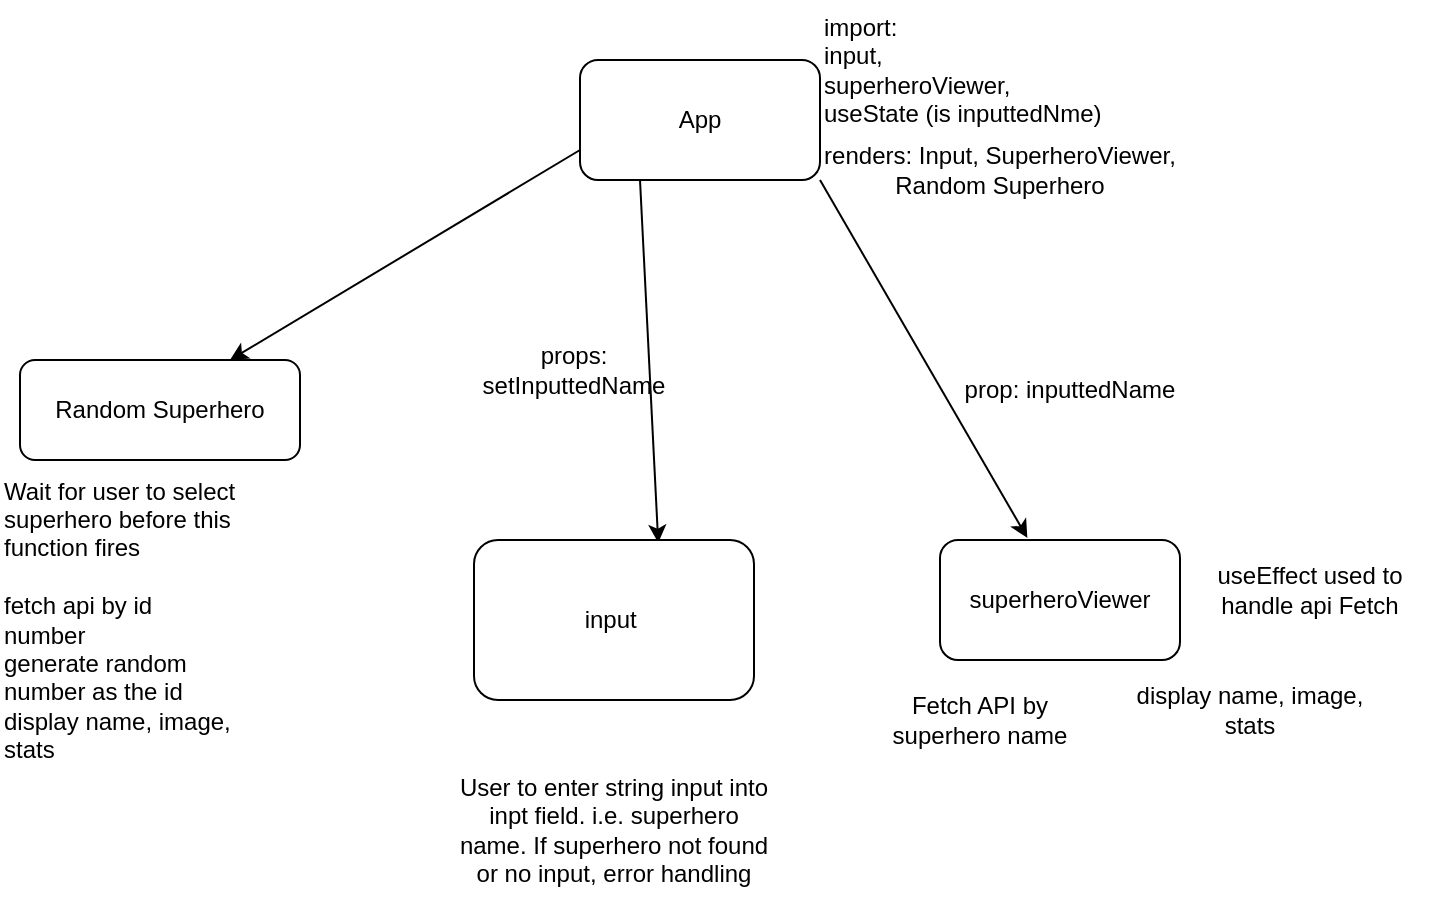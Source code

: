 <mxfile>
    <diagram id="JOhSrmbVpuVVoCXuDtd_" name="Page-1">
        <mxGraphModel dx="831" dy="480" grid="1" gridSize="10" guides="1" tooltips="1" connect="1" arrows="1" fold="1" page="1" pageScale="1" pageWidth="850" pageHeight="1100" math="0" shadow="0">
            <root>
                <mxCell id="0"/>
                <mxCell id="1" parent="0"/>
                <mxCell id="5" style="edgeStyle=none;html=1;exitX=0.25;exitY=1;exitDx=0;exitDy=0;entryX=0.658;entryY=0.017;entryDx=0;entryDy=0;entryPerimeter=0;" parent="1" source="2" target="4" edge="1">
                    <mxGeometry relative="1" as="geometry">
                        <mxPoint x="300" y="260" as="targetPoint"/>
                    </mxGeometry>
                </mxCell>
                <mxCell id="7" style="edgeStyle=none;html=1;exitX=1;exitY=1;exitDx=0;exitDy=0;entryX=0.364;entryY=-0.017;entryDx=0;entryDy=0;entryPerimeter=0;" parent="1" source="2" target="6" edge="1">
                    <mxGeometry relative="1" as="geometry"/>
                </mxCell>
                <mxCell id="18" style="edgeStyle=none;html=1;exitX=0;exitY=0.75;exitDx=0;exitDy=0;entryX=0.75;entryY=0;entryDx=0;entryDy=0;" edge="1" parent="1" source="2" target="16">
                    <mxGeometry relative="1" as="geometry"/>
                </mxCell>
                <mxCell id="2" value="App" style="rounded=1;whiteSpace=wrap;html=1;" parent="1" vertex="1">
                    <mxGeometry x="320" y="40" width="120" height="60" as="geometry"/>
                </mxCell>
                <mxCell id="4" value="input&amp;nbsp;" style="rounded=1;whiteSpace=wrap;html=1;" parent="1" vertex="1">
                    <mxGeometry x="267" y="280" width="140" height="80" as="geometry"/>
                </mxCell>
                <mxCell id="6" value="superheroViewer" style="rounded=1;whiteSpace=wrap;html=1;" parent="1" vertex="1">
                    <mxGeometry x="500" y="280" width="120" height="60" as="geometry"/>
                </mxCell>
                <mxCell id="9" value="props:&lt;br&gt;setInputtedName" style="text;html=1;strokeColor=none;fillColor=none;align=center;verticalAlign=middle;whiteSpace=wrap;rounded=0;" parent="1" vertex="1">
                    <mxGeometry x="257" y="160" width="120" height="70" as="geometry"/>
                </mxCell>
                <mxCell id="10" value="User to enter string input into inpt field. i.e. superhero name. If superhero not found or no input, error handling" style="text;html=1;strokeColor=none;fillColor=none;align=center;verticalAlign=middle;whiteSpace=wrap;rounded=0;" parent="1" vertex="1">
                    <mxGeometry x="257" y="380" width="160" height="90" as="geometry"/>
                </mxCell>
                <mxCell id="11" value="Fetch API by superhero name" style="text;html=1;strokeColor=none;fillColor=none;align=center;verticalAlign=middle;whiteSpace=wrap;rounded=0;" parent="1" vertex="1">
                    <mxGeometry x="470" y="340" width="100" height="60" as="geometry"/>
                </mxCell>
                <mxCell id="12" value="import: &lt;br&gt;input, &lt;br&gt;superheroViewer, &lt;br&gt;useState (is inputtedNme)" style="text;html=1;strokeColor=none;fillColor=none;align=left;verticalAlign=middle;whiteSpace=wrap;rounded=0;" parent="1" vertex="1">
                    <mxGeometry x="440" y="10" width="180" height="70" as="geometry"/>
                </mxCell>
                <mxCell id="13" value="renders: Input, SuperheroViewer, Random Superhero" style="text;html=1;strokeColor=none;fillColor=none;align=center;verticalAlign=middle;whiteSpace=wrap;rounded=0;" parent="1" vertex="1">
                    <mxGeometry x="435" y="80" width="190" height="30" as="geometry"/>
                </mxCell>
                <mxCell id="14" value="display name, image, stats" style="text;html=1;strokeColor=none;fillColor=none;align=center;verticalAlign=middle;whiteSpace=wrap;rounded=0;" parent="1" vertex="1">
                    <mxGeometry x="590" y="340" width="130" height="50" as="geometry"/>
                </mxCell>
                <mxCell id="15" value="prop: inputtedName" style="text;html=1;strokeColor=none;fillColor=none;align=center;verticalAlign=middle;whiteSpace=wrap;rounded=0;" parent="1" vertex="1">
                    <mxGeometry x="500" y="180" width="130" height="50" as="geometry"/>
                </mxCell>
                <mxCell id="16" value="Random Superhero" style="rounded=1;whiteSpace=wrap;html=1;" vertex="1" parent="1">
                    <mxGeometry x="40" y="190" width="140" height="50" as="geometry"/>
                </mxCell>
                <mxCell id="17" value="useEffect used to handle api Fetch" style="text;html=1;strokeColor=none;fillColor=none;align=center;verticalAlign=middle;whiteSpace=wrap;rounded=0;" vertex="1" parent="1">
                    <mxGeometry x="620" y="280" width="130" height="50" as="geometry"/>
                </mxCell>
                <mxCell id="19" value="Wait for user to select superhero before this function fires&lt;br&gt;&lt;br&gt;fetch api by id number&lt;br&gt;generate random number as the id&lt;br&gt;display name, image, stats" style="text;html=1;strokeColor=none;fillColor=none;align=left;verticalAlign=middle;whiteSpace=wrap;rounded=0;" vertex="1" parent="1">
                    <mxGeometry x="30" y="240" width="120" height="160" as="geometry"/>
                </mxCell>
            </root>
        </mxGraphModel>
    </diagram>
</mxfile>